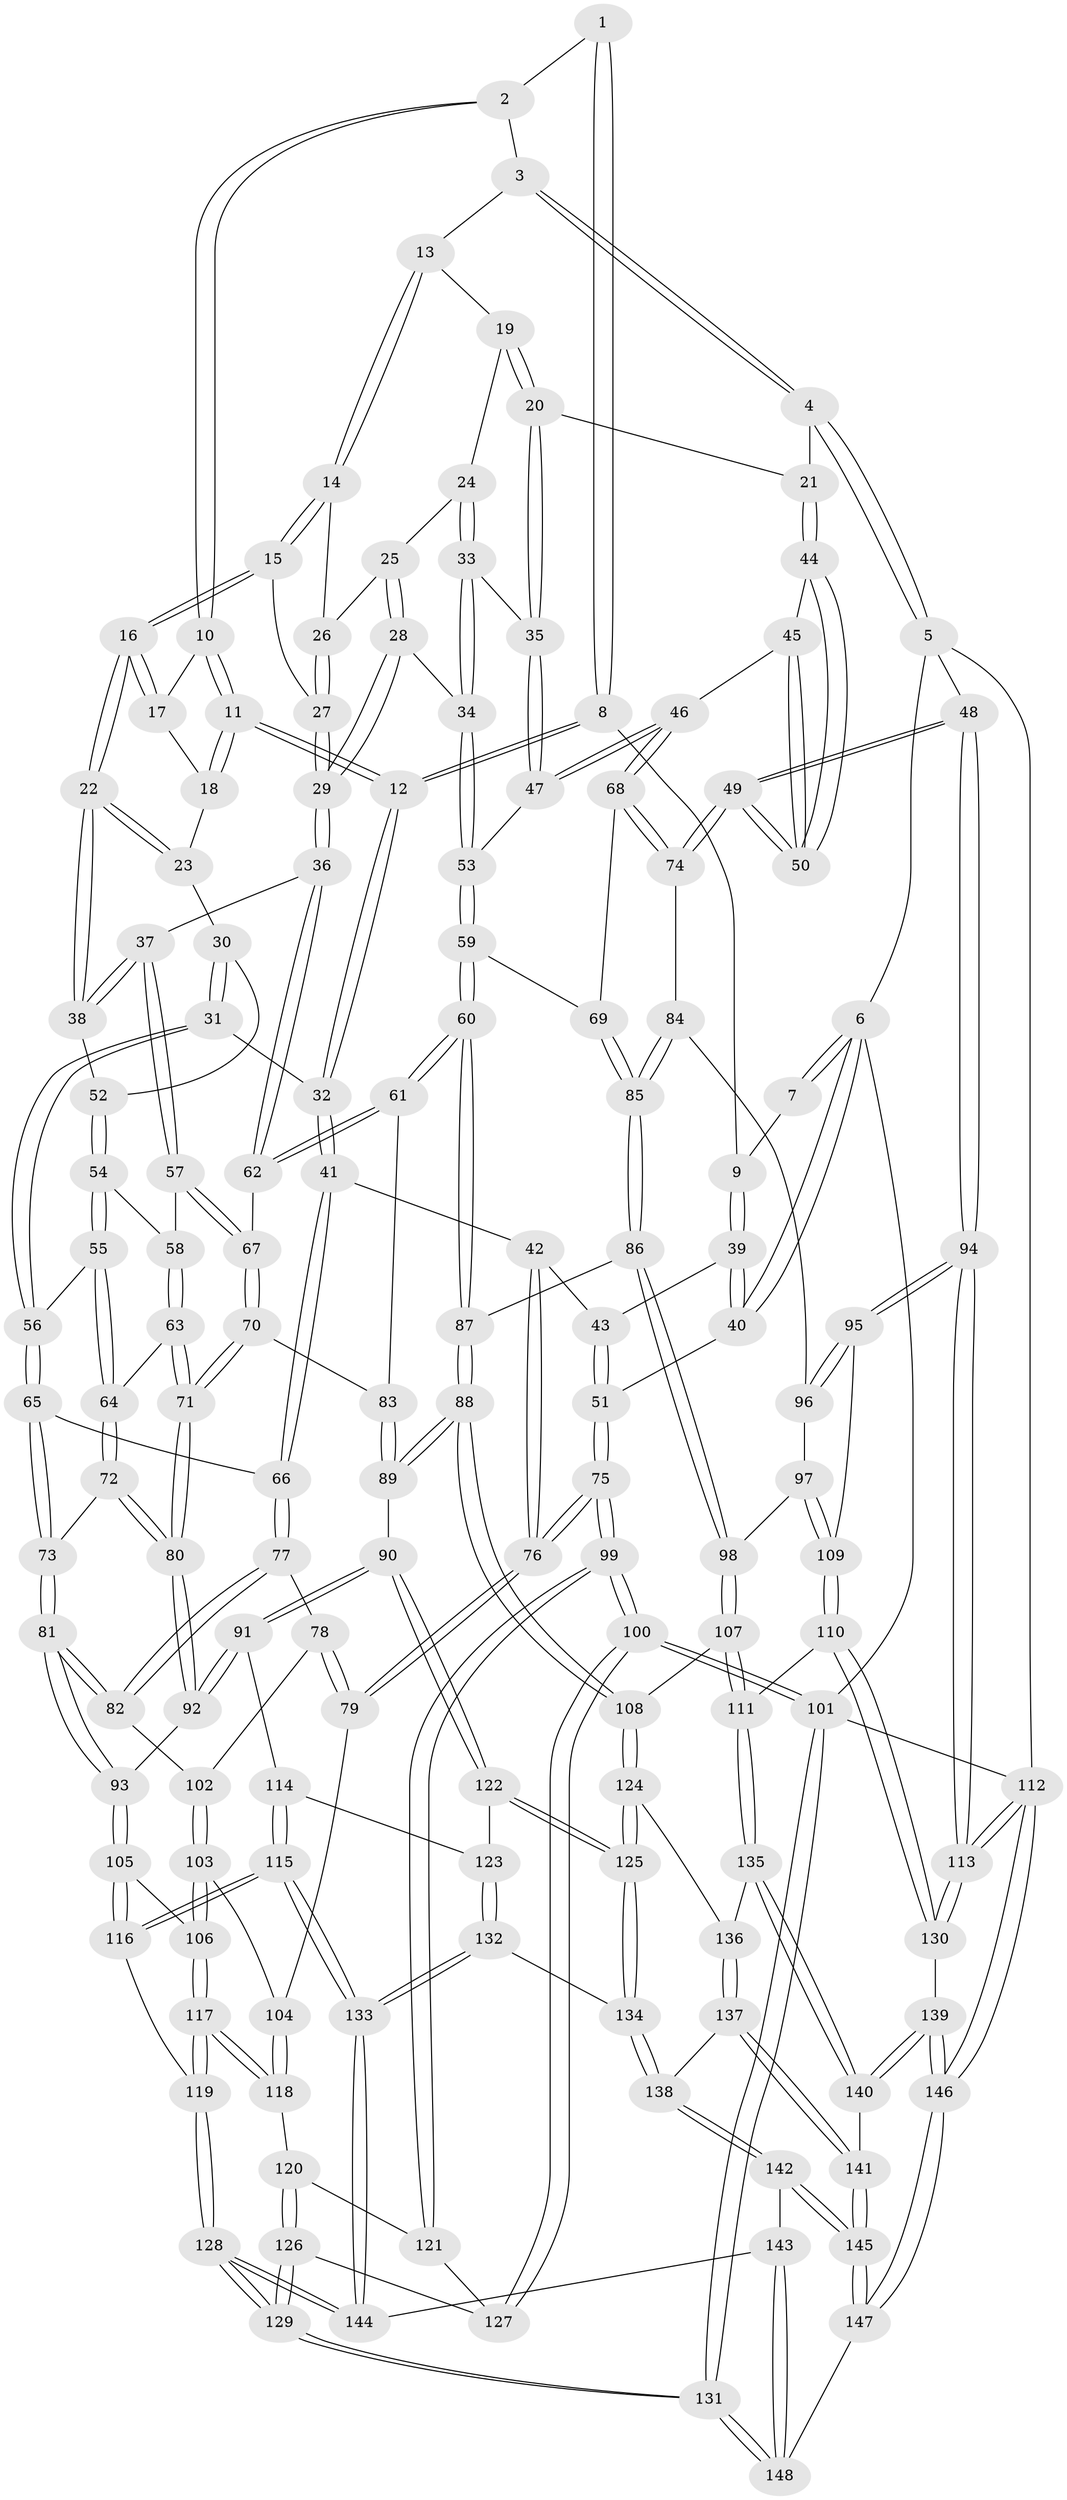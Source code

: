// coarse degree distribution, {3: 0.07766990291262135, 4: 0.39805825242718446, 6: 0.11650485436893204, 8: 0.009708737864077669, 5: 0.3883495145631068, 2: 0.009708737864077669}
// Generated by graph-tools (version 1.1) at 2025/52/02/27/25 19:52:39]
// undirected, 148 vertices, 367 edges
graph export_dot {
graph [start="1"]
  node [color=gray90,style=filled];
  1 [pos="+0.0896842250761168+0"];
  2 [pos="+0.5210851385305831+0"];
  3 [pos="+0.5706271235571829+0"];
  4 [pos="+1+0"];
  5 [pos="+1+0"];
  6 [pos="+0+0"];
  7 [pos="+0.06979884745971736+0"];
  8 [pos="+0.3066008622415539+0.12717730607322847"];
  9 [pos="+0.16194689692591732+0.12689959705711973"];
  10 [pos="+0.48996020563135695+0"];
  11 [pos="+0.35206740665408953+0.11670947330843304"];
  12 [pos="+0.3307969088254972+0.1377306727282615"];
  13 [pos="+0.618020899829588+0.033557972087051954"];
  14 [pos="+0.618024294843756+0.11108237972337517"];
  15 [pos="+0.5916109538922834+0.14573359219218382"];
  16 [pos="+0.5523125640934464+0.18518039322088586"];
  17 [pos="+0.4912330493909278+0.10822303327000211"];
  18 [pos="+0.4566163182671047+0.13810931576748564"];
  19 [pos="+0.761884847908071+0.11692576510507752"];
  20 [pos="+0.8618623151521182+0.0938160252600331"];
  21 [pos="+0.9142901014433004+0.030582185352630527"];
  22 [pos="+0.5520830350214246+0.18574920860194724"];
  23 [pos="+0.46788469945474886+0.172410281114394"];
  24 [pos="+0.7057864353775273+0.1574699200472721"];
  25 [pos="+0.6709868846428059+0.14896029278317438"];
  26 [pos="+0.661258174778356+0.14292692329608989"];
  27 [pos="+0.6426515106935297+0.2094603387342665"];
  28 [pos="+0.6626715842272399+0.24556075661607693"];
  29 [pos="+0.6585310188164918+0.24877715656427662"];
  30 [pos="+0.4262104769426821+0.2091774693066047"];
  31 [pos="+0.3986711158105427+0.22388268475370976"];
  32 [pos="+0.3335080874133385+0.15402083181487966"];
  33 [pos="+0.727901374661299+0.2156071701296687"];
  34 [pos="+0.7253235110389826+0.22369510739670978"];
  35 [pos="+0.8389615914899028+0.1686823542585282"];
  36 [pos="+0.6497026558874373+0.25982004204076825"];
  37 [pos="+0.6259722789042949+0.2572377477143515"];
  38 [pos="+0.5518075279003509+0.1941091127066879"];
  39 [pos="+0.15983205124894972+0.13008539733146351"];
  40 [pos="+0+0.10940159392038835"];
  41 [pos="+0.24608274892262005+0.28643850502625434"];
  42 [pos="+0.15068015344596403+0.26967061934160663"];
  43 [pos="+0.1544935123530722+0.1588098118398443"];
  44 [pos="+0.9387073073729011+0.21930770654041098"];
  45 [pos="+0.8854878163042499+0.29162713543921687"];
  46 [pos="+0.8731024581974963+0.29342241058621965"];
  47 [pos="+0.8404891886319907+0.2002567772362679"];
  48 [pos="+1+0.3267043178688974"];
  49 [pos="+1+0.32764301781465766"];
  50 [pos="+1+0.3257972800128663"];
  51 [pos="+0+0.2341756540047961"];
  52 [pos="+0.5371670052201032+0.21622252316988694"];
  53 [pos="+0.7543421163267764+0.27144906592258833"];
  54 [pos="+0.5340471856760833+0.22349586697034693"];
  55 [pos="+0.44640042521834394+0.2835928075320498"];
  56 [pos="+0.4070904746039028+0.2550997770542285"];
  57 [pos="+0.5812111676382626+0.30286320914621695"];
  58 [pos="+0.5416737087958459+0.2624150775158382"];
  59 [pos="+0.761508381805945+0.345117839099353"];
  60 [pos="+0.7407921957195285+0.35855336022872014"];
  61 [pos="+0.7305866044247782+0.35664135803674707"];
  62 [pos="+0.6728406595695701+0.3139231706477391"];
  63 [pos="+0.5047092986393489+0.3373061987432577"];
  64 [pos="+0.46347245513628044+0.3239294023999703"];
  65 [pos="+0.32635086162495935+0.3326793721445469"];
  66 [pos="+0.2838602221762716+0.3323889183308536"];
  67 [pos="+0.5721894169064605+0.3590225666986183"];
  68 [pos="+0.8482928912031104+0.32808323838736864"];
  69 [pos="+0.8288657413275932+0.3416973775272854"];
  70 [pos="+0.5620875766528113+0.374047538820783"];
  71 [pos="+0.5567745688677095+0.37636241861968994"];
  72 [pos="+0.4081058275523621+0.396773197638264"];
  73 [pos="+0.40185288040088935+0.3974354659712608"];
  74 [pos="+0.9461132846520546+0.39874623787152236"];
  75 [pos="+0+0.42487360267071916"];
  76 [pos="+0+0.4208075299520508"];
  77 [pos="+0.26198673144859164+0.40925555341531145"];
  78 [pos="+0.17885069475869828+0.4427973075339301"];
  79 [pos="+0+0.4259191525523665"];
  80 [pos="+0.5147529145913546+0.48515996217082535"];
  81 [pos="+0.33517153336008165+0.48327885172533624"];
  82 [pos="+0.32315717632682517+0.4771060945166322"];
  83 [pos="+0.6386462095427525+0.405275814995056"];
  84 [pos="+0.9245750381489984+0.4328422762027722"];
  85 [pos="+0.8598479263095891+0.43382560802189113"];
  86 [pos="+0.8424957540226576+0.46832991069773866"];
  87 [pos="+0.7443752496687304+0.47860197174224123"];
  88 [pos="+0.688886946617408+0.5682584570181818"];
  89 [pos="+0.6597659465337333+0.5651254099514087"];
  90 [pos="+0.6384881026561695+0.5683672528480219"];
  91 [pos="+0.5325823606379693+0.5440655678234169"];
  92 [pos="+0.5215176812331767+0.533718229245755"];
  93 [pos="+0.365229339181524+0.5533183689648241"];
  94 [pos="+1+0.5609004220459618"];
  95 [pos="+1+0.5499762003462649"];
  96 [pos="+0.9260926371305073+0.4369625034517537"];
  97 [pos="+0.921140099235383+0.5203086361034541"];
  98 [pos="+0.8763891273315126+0.5251709696947321"];
  99 [pos="+0+0.5089448537583551"];
  100 [pos="+0+1"];
  101 [pos="+0+1"];
  102 [pos="+0.2316637786481593+0.5147017289648361"];
  103 [pos="+0.22674783390539208+0.5745083637069065"];
  104 [pos="+0.20387097853500663+0.5913461479612759"];
  105 [pos="+0.35291284978772186+0.573663957746734"];
  106 [pos="+0.34542728183537524+0.5768285682209449"];
  107 [pos="+0.8036000063673095+0.6390422355672268"];
  108 [pos="+0.7156917021706856+0.5930536425422562"];
  109 [pos="+0.9897106634301723+0.5494092201200328"];
  110 [pos="+0.8341113855774092+0.6793790700612362"];
  111 [pos="+0.8333773778447997+0.6791074103516043"];
  112 [pos="+1+1"];
  113 [pos="+1+0.899882047510466"];
  114 [pos="+0.5039627630921569+0.6209071226731977"];
  115 [pos="+0.41593061624591043+0.7393461476477298"];
  116 [pos="+0.4151732977502978+0.7385317057433954"];
  117 [pos="+0.26576733369161126+0.6897582673712334"];
  118 [pos="+0.19691445662228635+0.6424222421676363"];
  119 [pos="+0.26643260429359783+0.6914218489648742"];
  120 [pos="+0.1899765254665017+0.646844098736994"];
  121 [pos="+0.06488819324623592+0.6187713029768116"];
  122 [pos="+0.6081549417244121+0.664264495975272"];
  123 [pos="+0.5557840590058745+0.7156506980972542"];
  124 [pos="+0.6748533243741754+0.7270227613138476"];
  125 [pos="+0.6380736251978061+0.7506752206306229"];
  126 [pos="+0.1578494032169855+0.6956337663658942"];
  127 [pos="+0.11586127038314409+0.6957739194537305"];
  128 [pos="+0.2077416852316782+0.8675892731916394"];
  129 [pos="+0.1920514258928235+0.8771283179685316"];
  130 [pos="+1+0.8406318668797209"];
  131 [pos="+0+1"];
  132 [pos="+0.5530610047208768+0.7237439040163741"];
  133 [pos="+0.43098174294782776+0.796810344050368"];
  134 [pos="+0.6270638515279107+0.7722988651073515"];
  135 [pos="+0.7799042079171623+0.7473245511201567"];
  136 [pos="+0.7243748877966468+0.7561359025324291"];
  137 [pos="+0.6678318992384814+0.8209505543958289"];
  138 [pos="+0.6290360924762942+0.8082170554315398"];
  139 [pos="+0.8372660175802776+0.9014013488292488"];
  140 [pos="+0.7624570724932905+0.8763256577814489"];
  141 [pos="+0.7386226054014019+0.8825176219864044"];
  142 [pos="+0.5722379878068271+0.8505235829509135"];
  143 [pos="+0.450755089387557+0.8508840616528577"];
  144 [pos="+0.42893396126625605+0.8223388712504631"];
  145 [pos="+0.6607336031339873+0.988733394112504"];
  146 [pos="+0.7620873690781814+1"];
  147 [pos="+0.6289522725713715+1"];
  148 [pos="+0.4628004723619081+1"];
  1 -- 2;
  1 -- 8;
  1 -- 8;
  2 -- 3;
  2 -- 10;
  2 -- 10;
  3 -- 4;
  3 -- 4;
  3 -- 13;
  4 -- 5;
  4 -- 5;
  4 -- 21;
  5 -- 6;
  5 -- 48;
  5 -- 112;
  6 -- 7;
  6 -- 7;
  6 -- 40;
  6 -- 40;
  6 -- 101;
  7 -- 9;
  8 -- 9;
  8 -- 12;
  8 -- 12;
  9 -- 39;
  9 -- 39;
  10 -- 11;
  10 -- 11;
  10 -- 17;
  11 -- 12;
  11 -- 12;
  11 -- 18;
  11 -- 18;
  12 -- 32;
  12 -- 32;
  13 -- 14;
  13 -- 14;
  13 -- 19;
  14 -- 15;
  14 -- 15;
  14 -- 26;
  15 -- 16;
  15 -- 16;
  15 -- 27;
  16 -- 17;
  16 -- 17;
  16 -- 22;
  16 -- 22;
  17 -- 18;
  18 -- 23;
  19 -- 20;
  19 -- 20;
  19 -- 24;
  20 -- 21;
  20 -- 35;
  20 -- 35;
  21 -- 44;
  21 -- 44;
  22 -- 23;
  22 -- 23;
  22 -- 38;
  22 -- 38;
  23 -- 30;
  24 -- 25;
  24 -- 33;
  24 -- 33;
  25 -- 26;
  25 -- 28;
  25 -- 28;
  26 -- 27;
  26 -- 27;
  27 -- 29;
  27 -- 29;
  28 -- 29;
  28 -- 29;
  28 -- 34;
  29 -- 36;
  29 -- 36;
  30 -- 31;
  30 -- 31;
  30 -- 52;
  31 -- 32;
  31 -- 56;
  31 -- 56;
  32 -- 41;
  32 -- 41;
  33 -- 34;
  33 -- 34;
  33 -- 35;
  34 -- 53;
  34 -- 53;
  35 -- 47;
  35 -- 47;
  36 -- 37;
  36 -- 62;
  36 -- 62;
  37 -- 38;
  37 -- 38;
  37 -- 57;
  37 -- 57;
  38 -- 52;
  39 -- 40;
  39 -- 40;
  39 -- 43;
  40 -- 51;
  41 -- 42;
  41 -- 66;
  41 -- 66;
  42 -- 43;
  42 -- 76;
  42 -- 76;
  43 -- 51;
  43 -- 51;
  44 -- 45;
  44 -- 50;
  44 -- 50;
  45 -- 46;
  45 -- 50;
  45 -- 50;
  46 -- 47;
  46 -- 47;
  46 -- 68;
  46 -- 68;
  47 -- 53;
  48 -- 49;
  48 -- 49;
  48 -- 94;
  48 -- 94;
  49 -- 50;
  49 -- 50;
  49 -- 74;
  49 -- 74;
  51 -- 75;
  51 -- 75;
  52 -- 54;
  52 -- 54;
  53 -- 59;
  53 -- 59;
  54 -- 55;
  54 -- 55;
  54 -- 58;
  55 -- 56;
  55 -- 64;
  55 -- 64;
  56 -- 65;
  56 -- 65;
  57 -- 58;
  57 -- 67;
  57 -- 67;
  58 -- 63;
  58 -- 63;
  59 -- 60;
  59 -- 60;
  59 -- 69;
  60 -- 61;
  60 -- 61;
  60 -- 87;
  60 -- 87;
  61 -- 62;
  61 -- 62;
  61 -- 83;
  62 -- 67;
  63 -- 64;
  63 -- 71;
  63 -- 71;
  64 -- 72;
  64 -- 72;
  65 -- 66;
  65 -- 73;
  65 -- 73;
  66 -- 77;
  66 -- 77;
  67 -- 70;
  67 -- 70;
  68 -- 69;
  68 -- 74;
  68 -- 74;
  69 -- 85;
  69 -- 85;
  70 -- 71;
  70 -- 71;
  70 -- 83;
  71 -- 80;
  71 -- 80;
  72 -- 73;
  72 -- 80;
  72 -- 80;
  73 -- 81;
  73 -- 81;
  74 -- 84;
  75 -- 76;
  75 -- 76;
  75 -- 99;
  75 -- 99;
  76 -- 79;
  76 -- 79;
  77 -- 78;
  77 -- 82;
  77 -- 82;
  78 -- 79;
  78 -- 79;
  78 -- 102;
  79 -- 104;
  80 -- 92;
  80 -- 92;
  81 -- 82;
  81 -- 82;
  81 -- 93;
  81 -- 93;
  82 -- 102;
  83 -- 89;
  83 -- 89;
  84 -- 85;
  84 -- 85;
  84 -- 96;
  85 -- 86;
  85 -- 86;
  86 -- 87;
  86 -- 98;
  86 -- 98;
  87 -- 88;
  87 -- 88;
  88 -- 89;
  88 -- 89;
  88 -- 108;
  88 -- 108;
  89 -- 90;
  90 -- 91;
  90 -- 91;
  90 -- 122;
  90 -- 122;
  91 -- 92;
  91 -- 92;
  91 -- 114;
  92 -- 93;
  93 -- 105;
  93 -- 105;
  94 -- 95;
  94 -- 95;
  94 -- 113;
  94 -- 113;
  95 -- 96;
  95 -- 96;
  95 -- 109;
  96 -- 97;
  97 -- 98;
  97 -- 109;
  97 -- 109;
  98 -- 107;
  98 -- 107;
  99 -- 100;
  99 -- 100;
  99 -- 121;
  99 -- 121;
  100 -- 101;
  100 -- 101;
  100 -- 127;
  100 -- 127;
  101 -- 131;
  101 -- 131;
  101 -- 112;
  102 -- 103;
  102 -- 103;
  103 -- 104;
  103 -- 106;
  103 -- 106;
  104 -- 118;
  104 -- 118;
  105 -- 106;
  105 -- 116;
  105 -- 116;
  106 -- 117;
  106 -- 117;
  107 -- 108;
  107 -- 111;
  107 -- 111;
  108 -- 124;
  108 -- 124;
  109 -- 110;
  109 -- 110;
  110 -- 111;
  110 -- 130;
  110 -- 130;
  111 -- 135;
  111 -- 135;
  112 -- 113;
  112 -- 113;
  112 -- 146;
  112 -- 146;
  113 -- 130;
  113 -- 130;
  114 -- 115;
  114 -- 115;
  114 -- 123;
  115 -- 116;
  115 -- 116;
  115 -- 133;
  115 -- 133;
  116 -- 119;
  117 -- 118;
  117 -- 118;
  117 -- 119;
  117 -- 119;
  118 -- 120;
  119 -- 128;
  119 -- 128;
  120 -- 121;
  120 -- 126;
  120 -- 126;
  121 -- 127;
  122 -- 123;
  122 -- 125;
  122 -- 125;
  123 -- 132;
  123 -- 132;
  124 -- 125;
  124 -- 125;
  124 -- 136;
  125 -- 134;
  125 -- 134;
  126 -- 127;
  126 -- 129;
  126 -- 129;
  128 -- 129;
  128 -- 129;
  128 -- 144;
  128 -- 144;
  129 -- 131;
  129 -- 131;
  130 -- 139;
  131 -- 148;
  131 -- 148;
  132 -- 133;
  132 -- 133;
  132 -- 134;
  133 -- 144;
  133 -- 144;
  134 -- 138;
  134 -- 138;
  135 -- 136;
  135 -- 140;
  135 -- 140;
  136 -- 137;
  136 -- 137;
  137 -- 138;
  137 -- 141;
  137 -- 141;
  138 -- 142;
  138 -- 142;
  139 -- 140;
  139 -- 140;
  139 -- 146;
  139 -- 146;
  140 -- 141;
  141 -- 145;
  141 -- 145;
  142 -- 143;
  142 -- 145;
  142 -- 145;
  143 -- 144;
  143 -- 148;
  143 -- 148;
  145 -- 147;
  145 -- 147;
  146 -- 147;
  146 -- 147;
  147 -- 148;
}
